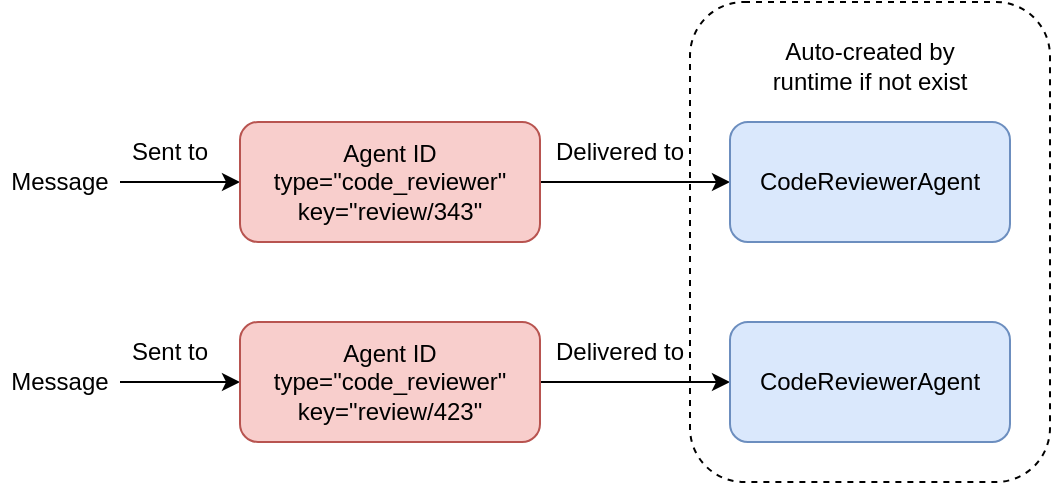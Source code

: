 <mxfile version="24.7.14">
  <diagram name="Page-1" id="BpcakA4WUE9FyC1enh28">
    <mxGraphModel dx="1038" dy="700" grid="1" gridSize="10" guides="1" tooltips="1" connect="1" arrows="1" fold="1" page="1" pageScale="1" pageWidth="850" pageHeight="1100" math="0" shadow="0">
      <root>
        <mxCell id="0" />
        <mxCell id="1" parent="0" />
        <mxCell id="d0PH4c4Y_FGDyQ-Diqay-18" value="" style="rounded=1;whiteSpace=wrap;html=1;fillColor=none;dashed=1;" vertex="1" parent="1">
          <mxGeometry x="500" y="270" width="180" height="240" as="geometry" />
        </mxCell>
        <mxCell id="d0PH4c4Y_FGDyQ-Diqay-4" style="rounded=0;orthogonalLoop=1;jettySize=auto;html=1;entryX=0;entryY=0.5;entryDx=0;entryDy=0;" edge="1" parent="1" source="d0PH4c4Y_FGDyQ-Diqay-1" target="d0PH4c4Y_FGDyQ-Diqay-2">
          <mxGeometry relative="1" as="geometry" />
        </mxCell>
        <mxCell id="d0PH4c4Y_FGDyQ-Diqay-1" value="Message" style="text;html=1;align=center;verticalAlign=middle;whiteSpace=wrap;rounded=0;" vertex="1" parent="1">
          <mxGeometry x="155" y="345" width="60" height="30" as="geometry" />
        </mxCell>
        <mxCell id="d0PH4c4Y_FGDyQ-Diqay-6" value="" style="edgeStyle=orthogonalEdgeStyle;rounded=0;orthogonalLoop=1;jettySize=auto;html=1;" edge="1" parent="1" source="d0PH4c4Y_FGDyQ-Diqay-2" target="d0PH4c4Y_FGDyQ-Diqay-3">
          <mxGeometry relative="1" as="geometry" />
        </mxCell>
        <mxCell id="d0PH4c4Y_FGDyQ-Diqay-2" value="Agent ID&lt;div&gt;type=&quot;code_reviewer&quot;&lt;/div&gt;&lt;div&gt;key=&quot;review/343&quot;&lt;/div&gt;" style="rounded=1;whiteSpace=wrap;html=1;fillColor=#f8cecc;strokeColor=#b85450;" vertex="1" parent="1">
          <mxGeometry x="275" y="330" width="150" height="60" as="geometry" />
        </mxCell>
        <mxCell id="d0PH4c4Y_FGDyQ-Diqay-3" value="CodeReviewerAgent" style="rounded=1;whiteSpace=wrap;html=1;fillColor=#dae8fc;strokeColor=#6c8ebf;" vertex="1" parent="1">
          <mxGeometry x="520" y="330" width="140" height="60" as="geometry" />
        </mxCell>
        <mxCell id="d0PH4c4Y_FGDyQ-Diqay-7" value="Auto-created by runtime if not exist" style="text;html=1;align=center;verticalAlign=middle;whiteSpace=wrap;rounded=0;" vertex="1" parent="1">
          <mxGeometry x="530" y="287" width="120" height="30" as="geometry" />
        </mxCell>
        <mxCell id="d0PH4c4Y_FGDyQ-Diqay-8" value="Delivered to" style="text;html=1;align=center;verticalAlign=middle;whiteSpace=wrap;rounded=0;" vertex="1" parent="1">
          <mxGeometry x="430" y="330" width="70" height="30" as="geometry" />
        </mxCell>
        <mxCell id="d0PH4c4Y_FGDyQ-Diqay-9" value="Sent to" style="text;html=1;align=center;verticalAlign=middle;whiteSpace=wrap;rounded=0;" vertex="1" parent="1">
          <mxGeometry x="210" y="330" width="60" height="30" as="geometry" />
        </mxCell>
        <mxCell id="d0PH4c4Y_FGDyQ-Diqay-10" style="rounded=0;orthogonalLoop=1;jettySize=auto;html=1;entryX=0;entryY=0.5;entryDx=0;entryDy=0;" edge="1" parent="1" source="d0PH4c4Y_FGDyQ-Diqay-11" target="d0PH4c4Y_FGDyQ-Diqay-13">
          <mxGeometry relative="1" as="geometry" />
        </mxCell>
        <mxCell id="d0PH4c4Y_FGDyQ-Diqay-11" value="Message" style="text;html=1;align=center;verticalAlign=middle;whiteSpace=wrap;rounded=0;" vertex="1" parent="1">
          <mxGeometry x="155" y="445" width="60" height="30" as="geometry" />
        </mxCell>
        <mxCell id="d0PH4c4Y_FGDyQ-Diqay-12" value="" style="edgeStyle=orthogonalEdgeStyle;rounded=0;orthogonalLoop=1;jettySize=auto;html=1;" edge="1" parent="1" source="d0PH4c4Y_FGDyQ-Diqay-13" target="d0PH4c4Y_FGDyQ-Diqay-14">
          <mxGeometry relative="1" as="geometry" />
        </mxCell>
        <mxCell id="d0PH4c4Y_FGDyQ-Diqay-13" value="Agent ID&lt;div&gt;type=&quot;code_reviewer&quot;&lt;/div&gt;&lt;div&gt;key=&quot;review/423&quot;&lt;/div&gt;" style="rounded=1;whiteSpace=wrap;html=1;fillColor=#f8cecc;strokeColor=#b85450;" vertex="1" parent="1">
          <mxGeometry x="275" y="430" width="150" height="60" as="geometry" />
        </mxCell>
        <mxCell id="d0PH4c4Y_FGDyQ-Diqay-14" value="CodeReviewerAgent" style="rounded=1;whiteSpace=wrap;html=1;fillColor=#dae8fc;strokeColor=#6c8ebf;" vertex="1" parent="1">
          <mxGeometry x="520" y="430" width="140" height="60" as="geometry" />
        </mxCell>
        <mxCell id="d0PH4c4Y_FGDyQ-Diqay-16" value="Delivered to" style="text;html=1;align=center;verticalAlign=middle;whiteSpace=wrap;rounded=0;" vertex="1" parent="1">
          <mxGeometry x="430" y="430" width="70" height="30" as="geometry" />
        </mxCell>
        <mxCell id="d0PH4c4Y_FGDyQ-Diqay-17" value="Sent to" style="text;html=1;align=center;verticalAlign=middle;whiteSpace=wrap;rounded=0;" vertex="1" parent="1">
          <mxGeometry x="210" y="430" width="60" height="30" as="geometry" />
        </mxCell>
      </root>
    </mxGraphModel>
  </diagram>
</mxfile>
